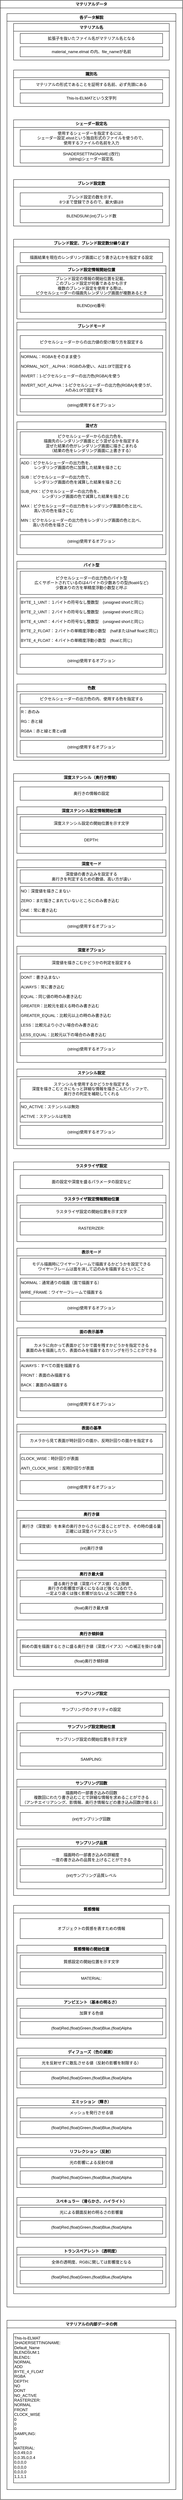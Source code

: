 <mxfile version="22.1.16" type="device">
  <diagram name="ページ1" id="F_xgiDYA5KZkH7zyrJZr">
    <mxGraphModel dx="2206" dy="1286" grid="1" gridSize="10" guides="1" tooltips="1" connect="1" arrows="1" fold="1" page="1" pageScale="1" pageWidth="827" pageHeight="1169" math="0" shadow="0">
      <root>
        <mxCell id="0" />
        <mxCell id="1" parent="0" />
        <mxCell id="cBP3mdUdwcwwjYfgzpu0-2" value="マテリアルデータ" style="swimlane;whiteSpace=wrap;html=1;swimlaneFillColor=default;" parent="1" vertex="1">
          <mxGeometry x="130" y="80" width="550" height="7530" as="geometry" />
        </mxCell>
        <mxCell id="bV-nZe_him1r6Ht0tL01-2" value="各データ解説" style="swimlane;whiteSpace=wrap;html=1;swimlaneFillColor=default;" parent="cBP3mdUdwcwwjYfgzpu0-2" vertex="1">
          <mxGeometry x="20" y="40" width="510" height="6910" as="geometry" />
        </mxCell>
        <mxCell id="bV-nZe_him1r6Ht0tL01-4" value="マテリアル名" style="swimlane;whiteSpace=wrap;html=1;swimlaneFillColor=default;" parent="bV-nZe_him1r6Ht0tL01-2" vertex="1">
          <mxGeometry x="20" y="30" width="470" height="110" as="geometry" />
        </mxCell>
        <mxCell id="bV-nZe_him1r6Ht0tL01-5" value="拡張子を抜いたファイル名がマテリアル名となる" style="rounded=0;whiteSpace=wrap;html=1;" parent="bV-nZe_him1r6Ht0tL01-4" vertex="1">
          <mxGeometry x="20" y="30" width="430" height="30" as="geometry" />
        </mxCell>
        <mxCell id="bV-nZe_him1r6Ht0tL01-6" value="material_name.elmat の内、file_nameが名前" style="rounded=0;whiteSpace=wrap;html=1;" parent="bV-nZe_him1r6Ht0tL01-4" vertex="1">
          <mxGeometry x="20" y="70" width="430" height="30" as="geometry" />
        </mxCell>
        <mxCell id="bV-nZe_him1r6Ht0tL01-7" value="識別名" style="swimlane;whiteSpace=wrap;html=1;swimlaneFillColor=default;" parent="bV-nZe_him1r6Ht0tL01-2" vertex="1">
          <mxGeometry x="20" y="170" width="470" height="110" as="geometry" />
        </mxCell>
        <mxCell id="bV-nZe_him1r6Ht0tL01-8" value="マテリアルの形式であることを証明する名前、必ず先頭にある" style="rounded=0;whiteSpace=wrap;html=1;" parent="bV-nZe_him1r6Ht0tL01-7" vertex="1">
          <mxGeometry x="20" y="29" width="430" height="30" as="geometry" />
        </mxCell>
        <mxCell id="bV-nZe_him1r6Ht0tL01-9" value="This-Is-ELMATという文字列" style="rounded=0;whiteSpace=wrap;html=1;" parent="bV-nZe_him1r6Ht0tL01-7" vertex="1">
          <mxGeometry x="20" y="69" width="430" height="31" as="geometry" />
        </mxCell>
        <mxCell id="bV-nZe_him1r6Ht0tL01-10" value="シェーダー設定名" style="swimlane;whiteSpace=wrap;html=1;swimlaneFillColor=default;" parent="bV-nZe_him1r6Ht0tL01-2" vertex="1">
          <mxGeometry x="20" y="320" width="470" height="140" as="geometry" />
        </mxCell>
        <mxCell id="bV-nZe_him1r6Ht0tL01-11" value="使用するシェーダーを指定するには、&lt;br&gt;シェーダー設定.elsstという独自形式のファイルを使うので、&lt;br&gt;使用するファイルの名前を入力" style="rounded=0;whiteSpace=wrap;html=1;" parent="bV-nZe_him1r6Ht0tL01-10" vertex="1">
          <mxGeometry x="20" y="30" width="430" height="50" as="geometry" />
        </mxCell>
        <mxCell id="bV-nZe_him1r6Ht0tL01-12" value="SHADERSETTINGNAME:(改行)&lt;br&gt;(string)シェーダー設定名" style="rounded=0;whiteSpace=wrap;html=1;" parent="bV-nZe_him1r6Ht0tL01-10" vertex="1">
          <mxGeometry x="20" y="90" width="430" height="40" as="geometry" />
        </mxCell>
        <mxCell id="bV-nZe_him1r6Ht0tL01-26" value="ブレンド設定数" style="swimlane;whiteSpace=wrap;html=1;swimlaneFillColor=default;" parent="bV-nZe_him1r6Ht0tL01-2" vertex="1">
          <mxGeometry x="20" y="500" width="470" height="140" as="geometry" />
        </mxCell>
        <mxCell id="bV-nZe_him1r6Ht0tL01-27" value="ブレンド設定の数を示す、&lt;br&gt;8つまで登録できるので、最大値は8" style="rounded=0;whiteSpace=wrap;html=1;" parent="bV-nZe_him1r6Ht0tL01-26" vertex="1">
          <mxGeometry x="20" y="40" width="430" height="40" as="geometry" />
        </mxCell>
        <mxCell id="bV-nZe_him1r6Ht0tL01-28" value="BLENDSUM:(int)ブレンド数" style="rounded=0;whiteSpace=wrap;html=1;" parent="bV-nZe_him1r6Ht0tL01-26" vertex="1">
          <mxGeometry x="20" y="90" width="430" height="40" as="geometry" />
        </mxCell>
        <mxCell id="bV-nZe_him1r6Ht0tL01-13" value="ブレンド設定、ブレンド設定数分繰り返す" style="swimlane;whiteSpace=wrap;html=1;swimlaneFillColor=default;" parent="bV-nZe_him1r6Ht0tL01-2" vertex="1">
          <mxGeometry x="20" y="680" width="470" height="1570" as="geometry" />
        </mxCell>
        <mxCell id="bV-nZe_him1r6Ht0tL01-29" value="ブレンド設定情報開始位置" style="swimlane;whiteSpace=wrap;html=1;swimlaneFillColor=default;" parent="bV-nZe_him1r6Ht0tL01-13" vertex="1">
          <mxGeometry x="10" y="80" width="450" height="160" as="geometry" />
        </mxCell>
        <mxCell id="bV-nZe_him1r6Ht0tL01-30" value="ブレンド設定の情報の開始位置を記載、&lt;br&gt;このブレンド設定が何番であるかも示す&lt;br&gt;複数のブレンド設定を使用する際は、&lt;br&gt;ピクセルシェーダーの描画先レンダリング画面が複数あるとき" style="rounded=0;whiteSpace=wrap;html=1;" parent="bV-nZe_him1r6Ht0tL01-29" vertex="1">
          <mxGeometry x="10" y="30" width="430" height="60" as="geometry" />
        </mxCell>
        <mxCell id="bV-nZe_him1r6Ht0tL01-31" value="BLEND(int)番号:" style="rounded=0;whiteSpace=wrap;html=1;" parent="bV-nZe_him1r6Ht0tL01-29" vertex="1">
          <mxGeometry x="10" y="100" width="430" height="40" as="geometry" />
        </mxCell>
        <mxCell id="bV-nZe_him1r6Ht0tL01-33" value="ブレンドモード" style="swimlane;whiteSpace=wrap;html=1;swimlaneFillColor=default;" parent="bV-nZe_him1r6Ht0tL01-13" vertex="1">
          <mxGeometry x="10" y="250" width="450" height="280" as="geometry" />
        </mxCell>
        <mxCell id="bV-nZe_him1r6Ht0tL01-34" value="ピクセルシェーダーからの出力値の受け取り方を設定する&lt;br&gt;" style="rounded=0;whiteSpace=wrap;html=1;" parent="bV-nZe_him1r6Ht0tL01-33" vertex="1">
          <mxGeometry x="10" y="40" width="430" height="40" as="geometry" />
        </mxCell>
        <mxCell id="bV-nZe_him1r6Ht0tL01-35" value="(string)使用するオプション" style="rounded=0;whiteSpace=wrap;html=1;" parent="bV-nZe_him1r6Ht0tL01-33" vertex="1">
          <mxGeometry x="10" y="230" width="430" height="40" as="geometry" />
        </mxCell>
        <mxCell id="bV-nZe_him1r6Ht0tL01-36" value="NORMAL：RGBAをそのまま使う&lt;br&gt;&lt;br&gt;NORMAL_NOT＿ALPHA：RGBのみ使い、Aは1.0fで固定する&lt;br&gt;&lt;br&gt;INVERT：1-ピクセルシェーダーの出力色(RGBA)を使う&lt;br&gt;&lt;br&gt;INVERT_NOT_ALPHA：1-ピクセルシェーダーの出力色(RGBA)を使うが、&lt;br&gt;&lt;div style=&quot;&quot;&gt;&lt;span style=&quot;background-color: initial;&quot;&gt;　　　　　　　　　　　 Aのみ1.0fで固定する&lt;/span&gt;&lt;/div&gt;" style="rounded=0;whiteSpace=wrap;html=1;verticalAlign=top;align=left;" parent="bV-nZe_him1r6Ht0tL01-33" vertex="1">
          <mxGeometry x="10" y="90" width="430" height="130" as="geometry" />
        </mxCell>
        <mxCell id="bV-nZe_him1r6Ht0tL01-37" value="混ぜ方" style="swimlane;whiteSpace=wrap;html=1;swimlaneFillColor=default;" parent="bV-nZe_him1r6Ht0tL01-13" vertex="1">
          <mxGeometry x="10" y="550" width="450" height="400" as="geometry" />
        </mxCell>
        <mxCell id="bV-nZe_him1r6Ht0tL01-38" value="ピクセルシェーダーからの出力色を、&lt;br&gt;描画先のレンダリング画面とどう混ぜるかを指定する&lt;br&gt;混ぜた結果の色がレンダリング画面に描きこまれる&lt;br&gt;（結果の色をレンダリング画面に上書きする）" style="rounded=0;whiteSpace=wrap;html=1;" parent="bV-nZe_him1r6Ht0tL01-37" vertex="1">
          <mxGeometry x="10" y="30" width="430" height="70" as="geometry" />
        </mxCell>
        <mxCell id="bV-nZe_him1r6Ht0tL01-39" value="(string)使用するオプション" style="rounded=0;whiteSpace=wrap;html=1;" parent="bV-nZe_him1r6Ht0tL01-37" vertex="1">
          <mxGeometry x="10" y="340" width="430" height="40" as="geometry" />
        </mxCell>
        <mxCell id="bV-nZe_him1r6Ht0tL01-40" value="ADD：ピクセルシェーダーの出力色を、&lt;br&gt;　　　 レンダリング画面の色に加算した結果を描きこむ&lt;br&gt;&lt;br&gt;SUB：ピクセルシェーダーの出力色で、&lt;br&gt;　　　 レンダリング画面の色を減算した結果を描きこむ&lt;br&gt;&lt;br&gt;SUB_PIX：ピクセルシェーダーの出力色を、&lt;br&gt;　　　　　 レンダリング画面の色で減算した結果を描きこむ&lt;br&gt;&lt;br&gt;MAX：ピクセルシェーダーの出力色をレンダリング画面の色と比べ、&lt;br&gt;　　　 高い方の色を描きこむ&lt;br&gt;&lt;br&gt;MIN：ピクセルシェーダーの出力色をレンダリング画面の色と比べ、&lt;br&gt;　　　高い方の色を描きこむ" style="rounded=0;whiteSpace=wrap;html=1;verticalAlign=top;align=left;" parent="bV-nZe_him1r6Ht0tL01-37" vertex="1">
          <mxGeometry x="10" y="110" width="430" height="220" as="geometry" />
        </mxCell>
        <mxCell id="bV-nZe_him1r6Ht0tL01-42" value="バイト型" style="swimlane;whiteSpace=wrap;html=1;swimlaneFillColor=default;" parent="bV-nZe_him1r6Ht0tL01-13" vertex="1">
          <mxGeometry x="10" y="970" width="450" height="340" as="geometry" />
        </mxCell>
        <mxCell id="bV-nZe_him1r6Ht0tL01-43" value="ピクセルシェーダーの出力色のバイト型&lt;br&gt;広くサポートされているのは4バイトの少数ありの型(float4など)&lt;br&gt;少数ありの方を単精度浮動小数型と呼ぶ" style="rounded=0;whiteSpace=wrap;html=1;" parent="bV-nZe_him1r6Ht0tL01-42" vertex="1">
          <mxGeometry x="10" y="30" width="430" height="70" as="geometry" />
        </mxCell>
        <mxCell id="bV-nZe_him1r6Ht0tL01-44" value="(string)使用するオプション" style="rounded=0;whiteSpace=wrap;html=1;" parent="bV-nZe_him1r6Ht0tL01-42" vertex="1">
          <mxGeometry x="10" y="280" width="430" height="40" as="geometry" />
        </mxCell>
        <mxCell id="bV-nZe_him1r6Ht0tL01-45" value="BYTE_1_UINT：１バイトの符号なし整数型　(unsigned shortと同じ)&lt;br&gt;&lt;br&gt;BYTE_2_UINT：２バイトの符号なし整数型　(unsigned shortと同じ)&lt;br&gt;&lt;br&gt;BYTE_4_UINT：４バイトの符号なし整数型　(unsigned shortと同じ)&lt;br&gt;&lt;br&gt;BYTE_2_FLOAT：２バイトの単精度浮動小数型　(halfまたはhalf floatと同じ)&lt;br&gt;&lt;br&gt;BYTE_4_FLOAT：４バイトの単精度浮動小数型　(floatと同じ)" style="rounded=0;whiteSpace=wrap;html=1;verticalAlign=top;align=left;" parent="bV-nZe_him1r6Ht0tL01-42" vertex="1">
          <mxGeometry x="10" y="110" width="430" height="150" as="geometry" />
        </mxCell>
        <mxCell id="bV-nZe_him1r6Ht0tL01-46" value="色数" style="swimlane;whiteSpace=wrap;html=1;swimlaneFillColor=default;" parent="bV-nZe_him1r6Ht0tL01-13" vertex="1">
          <mxGeometry x="10" y="1340" width="450" height="220" as="geometry" />
        </mxCell>
        <mxCell id="bV-nZe_him1r6Ht0tL01-47" value="ピクセルシェーダーの出力色の内、使用する色を指定する" style="rounded=0;whiteSpace=wrap;html=1;" parent="bV-nZe_him1r6Ht0tL01-46" vertex="1">
          <mxGeometry x="10" y="30" width="430" height="30" as="geometry" />
        </mxCell>
        <mxCell id="bV-nZe_him1r6Ht0tL01-48" value="(string)使用するオプション" style="rounded=0;whiteSpace=wrap;html=1;" parent="bV-nZe_him1r6Ht0tL01-46" vertex="1">
          <mxGeometry x="10" y="170" width="430" height="40" as="geometry" />
        </mxCell>
        <mxCell id="bV-nZe_him1r6Ht0tL01-49" value="R：赤のみ&lt;br&gt;&lt;br&gt;RG：赤と緑&lt;br&gt;&lt;br&gt;RGBA：赤と緑と青とα値" style="rounded=0;whiteSpace=wrap;html=1;verticalAlign=top;align=left;" parent="bV-nZe_him1r6Ht0tL01-46" vertex="1">
          <mxGeometry x="10" y="70" width="430" height="90" as="geometry" />
        </mxCell>
        <mxCell id="5v8WPzHgnq5go58emHB5-114" value="描画結果を現在のレンダリング画面にどう書き込むかを指定する設定" style="rounded=0;whiteSpace=wrap;html=1;" vertex="1" parent="bV-nZe_him1r6Ht0tL01-13">
          <mxGeometry x="20" y="40" width="430" height="30" as="geometry" />
        </mxCell>
        <mxCell id="bV-nZe_him1r6Ht0tL01-50" value="深度ステンシル（奥行き情報）" style="swimlane;whiteSpace=wrap;html=1;swimlaneFillColor=default;" parent="bV-nZe_him1r6Ht0tL01-2" vertex="1">
          <mxGeometry x="20" y="2290" width="470" height="1130" as="geometry" />
        </mxCell>
        <mxCell id="bV-nZe_him1r6Ht0tL01-51" value="深度ステンシル設定情報開始位置" style="swimlane;whiteSpace=wrap;html=1;swimlaneFillColor=default;" parent="bV-nZe_him1r6Ht0tL01-50" vertex="1">
          <mxGeometry x="10" y="100" width="450" height="140" as="geometry" />
        </mxCell>
        <mxCell id="bV-nZe_him1r6Ht0tL01-52" value="深度ステンシル設定の開始位置を示す文字" style="rounded=0;whiteSpace=wrap;html=1;" parent="bV-nZe_him1r6Ht0tL01-51" vertex="1">
          <mxGeometry x="10" y="30" width="430" height="40" as="geometry" />
        </mxCell>
        <mxCell id="bV-nZe_him1r6Ht0tL01-53" value="DEPTH:" style="rounded=0;whiteSpace=wrap;html=1;" parent="bV-nZe_him1r6Ht0tL01-51" vertex="1">
          <mxGeometry x="10" y="80" width="430" height="40" as="geometry" />
        </mxCell>
        <mxCell id="bV-nZe_him1r6Ht0tL01-54" value="深度モード" style="swimlane;whiteSpace=wrap;html=1;swimlaneFillColor=default;" parent="bV-nZe_him1r6Ht0tL01-50" vertex="1">
          <mxGeometry x="10" y="260" width="450" height="230" as="geometry" />
        </mxCell>
        <mxCell id="bV-nZe_him1r6Ht0tL01-55" value="深度値の書き込みを設定する&lt;br&gt;奥行きを判定するための数値、高い方が遠い" style="rounded=0;whiteSpace=wrap;html=1;" parent="bV-nZe_him1r6Ht0tL01-54" vertex="1">
          <mxGeometry x="10" y="30" width="430" height="40" as="geometry" />
        </mxCell>
        <mxCell id="bV-nZe_him1r6Ht0tL01-56" value="(string)使用するオプション" style="rounded=0;whiteSpace=wrap;html=1;" parent="bV-nZe_him1r6Ht0tL01-54" vertex="1">
          <mxGeometry x="10" y="180" width="430" height="40" as="geometry" />
        </mxCell>
        <mxCell id="bV-nZe_him1r6Ht0tL01-57" value="NO：深度値を描きこまない&lt;br&gt;&lt;br&gt;ZERO：まだ描きこまれていないところにのみ書き込む&lt;br&gt;&lt;br&gt;ONE：常に書き込む" style="rounded=0;whiteSpace=wrap;html=1;verticalAlign=top;align=left;" parent="bV-nZe_him1r6Ht0tL01-54" vertex="1">
          <mxGeometry x="10" y="80" width="430" height="90" as="geometry" />
        </mxCell>
        <mxCell id="bV-nZe_him1r6Ht0tL01-58" value="深度オプション" style="swimlane;whiteSpace=wrap;html=1;swimlaneFillColor=default;" parent="bV-nZe_him1r6Ht0tL01-50" vertex="1">
          <mxGeometry x="10" y="520" width="450" height="350" as="geometry" />
        </mxCell>
        <mxCell id="bV-nZe_him1r6Ht0tL01-59" value="深度値を描きこむかどうかの判定を設定する" style="rounded=0;whiteSpace=wrap;html=1;" parent="bV-nZe_him1r6Ht0tL01-58" vertex="1">
          <mxGeometry x="10" y="30" width="430" height="40" as="geometry" />
        </mxCell>
        <mxCell id="bV-nZe_him1r6Ht0tL01-60" value="(string)使用するオプション" style="rounded=0;whiteSpace=wrap;html=1;" parent="bV-nZe_him1r6Ht0tL01-58" vertex="1">
          <mxGeometry x="10" y="290" width="430" height="40" as="geometry" />
        </mxCell>
        <mxCell id="bV-nZe_him1r6Ht0tL01-61" value="DONT：書き込まない&lt;br&gt;&lt;br&gt;ALWAYS：常に書き込む&lt;br&gt;&lt;br&gt;EQUAL：同じ値の時のみ書き込む&lt;br&gt;&lt;br&gt;GREATER：比較元を超える時のみ書き込む&lt;br&gt;&lt;br&gt;GREATER_EQUAL：比較元以上の時のみ書き込む&lt;br&gt;&lt;br&gt;LESS：比較元より小さい場合のみ書き込む&lt;br&gt;&lt;br&gt;LESS_EQUAL：比較元以下の場合のみ書き込む" style="rounded=0;whiteSpace=wrap;html=1;verticalAlign=top;align=left;" parent="bV-nZe_him1r6Ht0tL01-58" vertex="1">
          <mxGeometry x="10" y="80" width="430" height="200" as="geometry" />
        </mxCell>
        <mxCell id="bV-nZe_him1r6Ht0tL01-62" value="ステンシル設定" style="swimlane;whiteSpace=wrap;html=1;swimlaneFillColor=default;" parent="bV-nZe_him1r6Ht0tL01-50" vertex="1">
          <mxGeometry x="10" y="890" width="450" height="230" as="geometry" />
        </mxCell>
        <mxCell id="bV-nZe_him1r6Ht0tL01-63" value="ステンシルを使用するかどうかを指定する&lt;br&gt;深度を描きこむときにもっと詳細な情報を描きこんだバッファで、&lt;br&gt;奥行きの判定を補助してくれる" style="rounded=0;whiteSpace=wrap;html=1;" parent="bV-nZe_him1r6Ht0tL01-62" vertex="1">
          <mxGeometry x="10" y="30" width="430" height="60" as="geometry" />
        </mxCell>
        <mxCell id="bV-nZe_him1r6Ht0tL01-64" value="(string)使用するオプション" style="rounded=0;whiteSpace=wrap;html=1;" parent="bV-nZe_him1r6Ht0tL01-62" vertex="1">
          <mxGeometry x="10" y="170" width="430" height="40" as="geometry" />
        </mxCell>
        <mxCell id="bV-nZe_him1r6Ht0tL01-65" value="NO_ACTIVE：ステンシルは無効&lt;br&gt;&lt;br&gt;ACTIVE：ステンシルは有効" style="rounded=0;whiteSpace=wrap;html=1;verticalAlign=top;align=left;" parent="bV-nZe_him1r6Ht0tL01-62" vertex="1">
          <mxGeometry x="10" y="100" width="430" height="60" as="geometry" />
        </mxCell>
        <mxCell id="5v8WPzHgnq5go58emHB5-112" value="奥行きの情報の設定" style="rounded=0;whiteSpace=wrap;html=1;" vertex="1" parent="bV-nZe_him1r6Ht0tL01-50">
          <mxGeometry x="20" y="40" width="430" height="40" as="geometry" />
        </mxCell>
        <mxCell id="bV-nZe_him1r6Ht0tL01-72" value="ラスタライザ設定" style="swimlane;whiteSpace=wrap;html=1;swimlaneFillColor=default;" parent="bV-nZe_him1r6Ht0tL01-2" vertex="1">
          <mxGeometry x="20" y="3460" width="470" height="1550" as="geometry" />
        </mxCell>
        <mxCell id="bV-nZe_him1r6Ht0tL01-73" value="ラスタライザ設定情報開始位置" style="swimlane;whiteSpace=wrap;html=1;swimlaneFillColor=default;" parent="bV-nZe_him1r6Ht0tL01-72" vertex="1">
          <mxGeometry x="10" y="100" width="450" height="140" as="geometry" />
        </mxCell>
        <mxCell id="bV-nZe_him1r6Ht0tL01-74" value="ラスタライザ設定の開始位置を示す文字" style="rounded=0;whiteSpace=wrap;html=1;" parent="bV-nZe_him1r6Ht0tL01-73" vertex="1">
          <mxGeometry x="10" y="30" width="430" height="40" as="geometry" />
        </mxCell>
        <mxCell id="bV-nZe_him1r6Ht0tL01-75" value="RASTERIZER:" style="rounded=0;whiteSpace=wrap;html=1;" parent="bV-nZe_him1r6Ht0tL01-73" vertex="1">
          <mxGeometry x="10" y="80" width="430" height="40" as="geometry" />
        </mxCell>
        <mxCell id="bV-nZe_him1r6Ht0tL01-76" value="表示モード" style="swimlane;whiteSpace=wrap;html=1;swimlaneFillColor=default;" parent="bV-nZe_him1r6Ht0tL01-72" vertex="1">
          <mxGeometry x="10" y="260" width="450" height="220" as="geometry" />
        </mxCell>
        <mxCell id="bV-nZe_him1r6Ht0tL01-77" value="モデル描画時にワイヤーフレームで描画するかどうかを設定できる&lt;br&gt;ワイヤーフレームは面を消して辺のみを描画するということ" style="rounded=0;whiteSpace=wrap;html=1;" parent="bV-nZe_him1r6Ht0tL01-76" vertex="1">
          <mxGeometry x="10" y="30" width="430" height="50" as="geometry" />
        </mxCell>
        <mxCell id="bV-nZe_him1r6Ht0tL01-78" value="(string)使用するオプション" style="rounded=0;whiteSpace=wrap;html=1;" parent="bV-nZe_him1r6Ht0tL01-76" vertex="1">
          <mxGeometry x="10" y="160" width="430" height="40" as="geometry" />
        </mxCell>
        <mxCell id="bV-nZe_him1r6Ht0tL01-79" value="NORMAL：通常通りの描画（面で描画する）&lt;br&gt;&lt;br&gt;WIRE_FRAME：ワイヤーフレームで描画する" style="rounded=0;whiteSpace=wrap;html=1;verticalAlign=top;align=left;" parent="bV-nZe_him1r6Ht0tL01-76" vertex="1">
          <mxGeometry x="10" y="90" width="430" height="60" as="geometry" />
        </mxCell>
        <mxCell id="bV-nZe_him1r6Ht0tL01-80" value="面の表示基準" style="swimlane;whiteSpace=wrap;html=1;swimlaneFillColor=default;" parent="bV-nZe_him1r6Ht0tL01-72" vertex="1">
          <mxGeometry x="10" y="500" width="450" height="270" as="geometry" />
        </mxCell>
        <mxCell id="bV-nZe_him1r6Ht0tL01-81" value="カメラに向かって表面かどうかで面を残すかどうかを指定できる&lt;br&gt;裏面のみを描画したり、表面のみを描画するカリングを行うことができる" style="rounded=0;whiteSpace=wrap;html=1;" parent="bV-nZe_him1r6Ht0tL01-80" vertex="1">
          <mxGeometry x="10" y="30" width="430" height="60" as="geometry" />
        </mxCell>
        <mxCell id="bV-nZe_him1r6Ht0tL01-82" value="(string)使用するオプション" style="rounded=0;whiteSpace=wrap;html=1;" parent="bV-nZe_him1r6Ht0tL01-80" vertex="1">
          <mxGeometry x="10" y="210" width="430" height="40" as="geometry" />
        </mxCell>
        <mxCell id="bV-nZe_him1r6Ht0tL01-83" value="ALWAYS：すべての面を描画する&lt;br&gt;&lt;br&gt;FRONT：表面のみ描画する&lt;br&gt;&lt;br&gt;BACK：裏面のみ描画する" style="rounded=0;whiteSpace=wrap;html=1;verticalAlign=top;align=left;" parent="bV-nZe_him1r6Ht0tL01-80" vertex="1">
          <mxGeometry x="10" y="100" width="430" height="90" as="geometry" />
        </mxCell>
        <mxCell id="bV-nZe_him1r6Ht0tL01-84" value="表面の基準" style="swimlane;whiteSpace=wrap;html=1;swimlaneFillColor=default;" parent="bV-nZe_him1r6Ht0tL01-72" vertex="1">
          <mxGeometry x="10" y="790" width="450" height="230" as="geometry" />
        </mxCell>
        <mxCell id="bV-nZe_him1r6Ht0tL01-85" value="カメラから見て表面が時計回りの面か、反時計回りの面かを指定する" style="rounded=0;whiteSpace=wrap;html=1;" parent="bV-nZe_him1r6Ht0tL01-84" vertex="1">
          <mxGeometry x="10" y="30" width="430" height="40" as="geometry" />
        </mxCell>
        <mxCell id="bV-nZe_him1r6Ht0tL01-86" value="(string)使用するオプション" style="rounded=0;whiteSpace=wrap;html=1;" parent="bV-nZe_him1r6Ht0tL01-84" vertex="1">
          <mxGeometry x="10" y="170" width="430" height="40" as="geometry" />
        </mxCell>
        <mxCell id="bV-nZe_him1r6Ht0tL01-87" value="CLOCK_WISE：時計回りが表面&lt;br&gt;&lt;br&gt;ANTI_CLOCK_WISE：反時計回りが表面" style="rounded=0;whiteSpace=wrap;html=1;verticalAlign=top;align=left;" parent="bV-nZe_him1r6Ht0tL01-84" vertex="1">
          <mxGeometry x="10" y="90" width="430" height="60" as="geometry" />
        </mxCell>
        <mxCell id="bV-nZe_him1r6Ht0tL01-88" value="奥行き値" style="swimlane;whiteSpace=wrap;html=1;swimlaneFillColor=default;" parent="bV-nZe_him1r6Ht0tL01-72" vertex="1">
          <mxGeometry x="10" y="1050" width="450" height="150" as="geometry" />
        </mxCell>
        <mxCell id="bV-nZe_him1r6Ht0tL01-89" value="奥行き（深度値）を本来の奥行きからさらに盛ることができ、その時の盛る量&lt;br&gt;正確には深度バイアスという" style="rounded=0;whiteSpace=wrap;html=1;" parent="bV-nZe_him1r6Ht0tL01-88" vertex="1">
          <mxGeometry x="10" y="30" width="430" height="50" as="geometry" />
        </mxCell>
        <mxCell id="bV-nZe_him1r6Ht0tL01-91" value="(int)奥行き値" style="rounded=0;whiteSpace=wrap;html=1;verticalAlign=top;align=center;" parent="bV-nZe_him1r6Ht0tL01-88" vertex="1">
          <mxGeometry x="10" y="100" width="430" height="30" as="geometry" />
        </mxCell>
        <mxCell id="bV-nZe_him1r6Ht0tL01-92" value="奥行き最大値" style="swimlane;whiteSpace=wrap;html=1;swimlaneFillColor=default;" parent="bV-nZe_him1r6Ht0tL01-72" vertex="1">
          <mxGeometry x="10" y="1230" width="450" height="150" as="geometry" />
        </mxCell>
        <mxCell id="bV-nZe_him1r6Ht0tL01-93" value="盛る奥行き値（深度バイアス値）の上限値&lt;br&gt;奥行きの影響度が遠くになるほど強くなるので、&lt;br&gt;一定より遠くは強く影響が出ないように調整できる" style="rounded=0;whiteSpace=wrap;html=1;" parent="bV-nZe_him1r6Ht0tL01-92" vertex="1">
          <mxGeometry x="10" y="30" width="430" height="50" as="geometry" />
        </mxCell>
        <mxCell id="bV-nZe_him1r6Ht0tL01-94" value="(float)奥行き最大値" style="rounded=0;whiteSpace=wrap;html=1;verticalAlign=top;align=center;" parent="bV-nZe_him1r6Ht0tL01-92" vertex="1">
          <mxGeometry x="10" y="100" width="430" height="30" as="geometry" />
        </mxCell>
        <mxCell id="bV-nZe_him1r6Ht0tL01-95" value="奥行き傾斜値" style="swimlane;whiteSpace=wrap;html=1;swimlaneFillColor=default;startSize=23;" parent="bV-nZe_him1r6Ht0tL01-72" vertex="1">
          <mxGeometry x="10" y="1410" width="450" height="120" as="geometry" />
        </mxCell>
        <mxCell id="bV-nZe_him1r6Ht0tL01-96" value="斜めの面を描画するときに盛る奥行き値（深度バイアス）への補正を掛ける値" style="rounded=0;whiteSpace=wrap;html=1;" parent="bV-nZe_him1r6Ht0tL01-95" vertex="1">
          <mxGeometry x="10" y="30" width="430" height="40" as="geometry" />
        </mxCell>
        <mxCell id="bV-nZe_him1r6Ht0tL01-97" value="(float)奥行き傾斜値" style="rounded=0;whiteSpace=wrap;html=1;verticalAlign=top;align=center;" parent="bV-nZe_him1r6Ht0tL01-95" vertex="1">
          <mxGeometry x="10" y="80" width="430" height="30" as="geometry" />
        </mxCell>
        <mxCell id="5v8WPzHgnq5go58emHB5-111" value="面の設定や深度を盛るパラメータの設定など" style="rounded=0;whiteSpace=wrap;html=1;" vertex="1" parent="bV-nZe_him1r6Ht0tL01-72">
          <mxGeometry x="20" y="40" width="430" height="40" as="geometry" />
        </mxCell>
        <mxCell id="bV-nZe_him1r6Ht0tL01-98" value="サンプリング設定" style="swimlane;whiteSpace=wrap;html=1;swimlaneFillColor=default;" parent="bV-nZe_him1r6Ht0tL01-2" vertex="1">
          <mxGeometry x="20" y="5050" width="470" height="620" as="geometry" />
        </mxCell>
        <mxCell id="bV-nZe_him1r6Ht0tL01-99" value="サンプリング設定開始位置" style="swimlane;whiteSpace=wrap;html=1;swimlaneFillColor=default;" parent="bV-nZe_him1r6Ht0tL01-98" vertex="1">
          <mxGeometry x="10" y="100" width="450" height="140" as="geometry" />
        </mxCell>
        <mxCell id="bV-nZe_him1r6Ht0tL01-100" value="サンプリング設定の開始位置を示す文字" style="rounded=0;whiteSpace=wrap;html=1;" parent="bV-nZe_him1r6Ht0tL01-99" vertex="1">
          <mxGeometry x="10" y="30" width="430" height="40" as="geometry" />
        </mxCell>
        <mxCell id="bV-nZe_him1r6Ht0tL01-101" value="SAMPLING:" style="rounded=0;whiteSpace=wrap;html=1;" parent="bV-nZe_him1r6Ht0tL01-99" vertex="1">
          <mxGeometry x="10" y="90" width="430" height="40" as="geometry" />
        </mxCell>
        <mxCell id="bV-nZe_him1r6Ht0tL01-102" value="サンプリング回数" style="swimlane;whiteSpace=wrap;html=1;swimlaneFillColor=default;" parent="bV-nZe_him1r6Ht0tL01-98" vertex="1">
          <mxGeometry x="10" y="270" width="450" height="150" as="geometry" />
        </mxCell>
        <mxCell id="bV-nZe_him1r6Ht0tL01-103" value="描画時の一部書き込みの回数&lt;br&gt;複数回にわたり書き込むことで詳細な情報を求めることができる&lt;br&gt;（アンチエイリアシング、影情報、奥行き情報などの書き込み回数が増える）" style="rounded=0;whiteSpace=wrap;html=1;" parent="bV-nZe_him1r6Ht0tL01-102" vertex="1">
          <mxGeometry x="10" y="30" width="430" height="50" as="geometry" />
        </mxCell>
        <mxCell id="bV-nZe_him1r6Ht0tL01-104" value="(int)サンプリング回数" style="rounded=0;whiteSpace=wrap;html=1;" parent="bV-nZe_him1r6Ht0tL01-102" vertex="1">
          <mxGeometry x="10" y="100" width="430" height="40" as="geometry" />
        </mxCell>
        <mxCell id="bV-nZe_him1r6Ht0tL01-123" value="サンプリング品質" style="swimlane;whiteSpace=wrap;html=1;swimlaneFillColor=default;" parent="bV-nZe_him1r6Ht0tL01-98" vertex="1">
          <mxGeometry x="10" y="450" width="450" height="150" as="geometry" />
        </mxCell>
        <mxCell id="bV-nZe_him1r6Ht0tL01-124" value="描画時の一部書き込みの詳細度&lt;br&gt;一度の書き込みの品質を上げることができる" style="rounded=0;whiteSpace=wrap;html=1;" parent="bV-nZe_him1r6Ht0tL01-123" vertex="1">
          <mxGeometry x="10" y="30" width="430" height="50" as="geometry" />
        </mxCell>
        <mxCell id="bV-nZe_him1r6Ht0tL01-125" value="(int)サンプリング品質レベル" style="rounded=0;whiteSpace=wrap;html=1;" parent="bV-nZe_him1r6Ht0tL01-123" vertex="1">
          <mxGeometry x="10" y="90" width="430" height="40" as="geometry" />
        </mxCell>
        <mxCell id="5v8WPzHgnq5go58emHB5-2" value="サンプリングのクオリティの設定" style="rounded=0;whiteSpace=wrap;html=1;" vertex="1" parent="bV-nZe_him1r6Ht0tL01-98">
          <mxGeometry x="20" y="40" width="430" height="40" as="geometry" />
        </mxCell>
        <mxCell id="bV-nZe_him1r6Ht0tL01-126" value="質感情報" style="swimlane;whiteSpace=wrap;html=1;swimlaneFillColor=default;" parent="bV-nZe_him1r6Ht0tL01-2" vertex="1">
          <mxGeometry x="20" y="5700" width="470" height="1170" as="geometry" />
        </mxCell>
        <mxCell id="bV-nZe_him1r6Ht0tL01-127" value="質感情報の開始位置" style="swimlane;whiteSpace=wrap;html=1;swimlaneFillColor=default;" parent="bV-nZe_him1r6Ht0tL01-126" vertex="1">
          <mxGeometry x="10" y="120" width="450" height="130" as="geometry" />
        </mxCell>
        <mxCell id="bV-nZe_him1r6Ht0tL01-128" value="質感設定の開始位置を示す文字" style="rounded=0;whiteSpace=wrap;html=1;" parent="bV-nZe_him1r6Ht0tL01-127" vertex="1">
          <mxGeometry x="10" y="30" width="430" height="40" as="geometry" />
        </mxCell>
        <mxCell id="bV-nZe_him1r6Ht0tL01-129" value="MATERIAL:" style="rounded=0;whiteSpace=wrap;html=1;" parent="bV-nZe_him1r6Ht0tL01-127" vertex="1">
          <mxGeometry x="10" y="80" width="430" height="40" as="geometry" />
        </mxCell>
        <mxCell id="bV-nZe_him1r6Ht0tL01-130" value="アンビエント（基本の明るさ）" style="swimlane;whiteSpace=wrap;html=1;swimlaneFillColor=default;" parent="bV-nZe_him1r6Ht0tL01-126" vertex="1">
          <mxGeometry x="10" y="280" width="450" height="120" as="geometry" />
        </mxCell>
        <mxCell id="bV-nZe_him1r6Ht0tL01-131" value="加算する色値" style="rounded=0;whiteSpace=wrap;html=1;" parent="bV-nZe_him1r6Ht0tL01-130" vertex="1">
          <mxGeometry x="10" y="30" width="430" height="30" as="geometry" />
        </mxCell>
        <mxCell id="bV-nZe_him1r6Ht0tL01-132" value="(float)Red,(float)Green,(float)Blue,(float)Alpha" style="rounded=0;whiteSpace=wrap;html=1;" parent="bV-nZe_him1r6Ht0tL01-130" vertex="1">
          <mxGeometry x="10" y="70" width="430" height="40" as="geometry" />
        </mxCell>
        <mxCell id="bV-nZe_him1r6Ht0tL01-136" value="ディフューズ（色の減衰）" style="swimlane;whiteSpace=wrap;html=1;swimlaneFillColor=default;" parent="bV-nZe_him1r6Ht0tL01-126" vertex="1">
          <mxGeometry x="10" y="430" width="450" height="120" as="geometry" />
        </mxCell>
        <mxCell id="bV-nZe_him1r6Ht0tL01-137" value="光を反射せずに散乱させる値（反射の影響を制限する）" style="rounded=0;whiteSpace=wrap;html=1;" parent="bV-nZe_him1r6Ht0tL01-136" vertex="1">
          <mxGeometry x="10" y="30" width="430" height="30" as="geometry" />
        </mxCell>
        <mxCell id="bV-nZe_him1r6Ht0tL01-138" value="(float)Red,(float)Green,(float)Blue,(float)Alpha" style="rounded=0;whiteSpace=wrap;html=1;" parent="bV-nZe_him1r6Ht0tL01-136" vertex="1">
          <mxGeometry x="10" y="70" width="430" height="40" as="geometry" />
        </mxCell>
        <mxCell id="bV-nZe_him1r6Ht0tL01-139" value="エミッション（輝き）" style="swimlane;whiteSpace=wrap;html=1;swimlaneFillColor=default;" parent="bV-nZe_him1r6Ht0tL01-126" vertex="1">
          <mxGeometry x="10" y="580" width="450" height="120" as="geometry" />
        </mxCell>
        <mxCell id="bV-nZe_him1r6Ht0tL01-140" value="メッシュを発行させる値" style="rounded=0;whiteSpace=wrap;html=1;" parent="bV-nZe_him1r6Ht0tL01-139" vertex="1">
          <mxGeometry x="10" y="30" width="430" height="30" as="geometry" />
        </mxCell>
        <mxCell id="bV-nZe_him1r6Ht0tL01-141" value="(float)Red,(float)Green,(float)Blue,(float)Alpha" style="rounded=0;whiteSpace=wrap;html=1;" parent="bV-nZe_him1r6Ht0tL01-139" vertex="1">
          <mxGeometry x="10" y="70" width="430" height="40" as="geometry" />
        </mxCell>
        <mxCell id="bV-nZe_him1r6Ht0tL01-143" value="リフレクション（反射）" style="swimlane;whiteSpace=wrap;html=1;swimlaneFillColor=default;" parent="bV-nZe_him1r6Ht0tL01-126" vertex="1">
          <mxGeometry x="10" y="730" width="450" height="120" as="geometry" />
        </mxCell>
        <mxCell id="bV-nZe_him1r6Ht0tL01-144" value="光の影響による反射の値" style="rounded=0;whiteSpace=wrap;html=1;" parent="bV-nZe_him1r6Ht0tL01-143" vertex="1">
          <mxGeometry x="10" y="30" width="430" height="30" as="geometry" />
        </mxCell>
        <mxCell id="bV-nZe_him1r6Ht0tL01-145" value="(float)Red,(float)Green,(float)Blue,(float)Alpha" style="rounded=0;whiteSpace=wrap;html=1;" parent="bV-nZe_him1r6Ht0tL01-143" vertex="1">
          <mxGeometry x="10" y="70" width="430" height="40" as="geometry" />
        </mxCell>
        <mxCell id="bV-nZe_him1r6Ht0tL01-146" value="スペキュラー（滑らかさ、ハイライト）" style="swimlane;whiteSpace=wrap;html=1;swimlaneFillColor=default;" parent="bV-nZe_him1r6Ht0tL01-126" vertex="1">
          <mxGeometry x="10" y="880" width="450" height="120" as="geometry" />
        </mxCell>
        <mxCell id="bV-nZe_him1r6Ht0tL01-147" value="光による鏡面反射の明るさの影響量" style="rounded=0;whiteSpace=wrap;html=1;" parent="bV-nZe_him1r6Ht0tL01-146" vertex="1">
          <mxGeometry x="10" y="30" width="430" height="30" as="geometry" />
        </mxCell>
        <mxCell id="bV-nZe_him1r6Ht0tL01-148" value="(float)Red,(float)Green,(float)Blue,(float)Alpha" style="rounded=0;whiteSpace=wrap;html=1;" parent="bV-nZe_him1r6Ht0tL01-146" vertex="1">
          <mxGeometry x="10" y="70" width="430" height="40" as="geometry" />
        </mxCell>
        <mxCell id="bV-nZe_him1r6Ht0tL01-149" value="トランスペアレント（透明度）" style="swimlane;whiteSpace=wrap;html=1;swimlaneFillColor=default;" parent="bV-nZe_him1r6Ht0tL01-126" vertex="1">
          <mxGeometry x="10" y="1030" width="450" height="120" as="geometry" />
        </mxCell>
        <mxCell id="bV-nZe_him1r6Ht0tL01-150" value="全体の透明度、RGBに関しては影響度となる" style="rounded=0;whiteSpace=wrap;html=1;" parent="bV-nZe_him1r6Ht0tL01-149" vertex="1">
          <mxGeometry x="10" y="30" width="430" height="30" as="geometry" />
        </mxCell>
        <mxCell id="bV-nZe_him1r6Ht0tL01-151" value="(float)Red,(float)Green,(float)Blue,(float)Alpha" style="rounded=0;whiteSpace=wrap;html=1;" parent="bV-nZe_him1r6Ht0tL01-149" vertex="1">
          <mxGeometry x="10" y="70" width="430" height="40" as="geometry" />
        </mxCell>
        <mxCell id="5v8WPzHgnq5go58emHB5-1" value="オブジェクトの質感を表すための情報" style="rounded=0;whiteSpace=wrap;html=1;" vertex="1" parent="bV-nZe_him1r6Ht0tL01-126">
          <mxGeometry x="20" y="40" width="430" height="60" as="geometry" />
        </mxCell>
        <mxCell id="5v8WPzHgnq5go58emHB5-115" value="マテリアルの内部データの例" style="swimlane;whiteSpace=wrap;html=1;" vertex="1" parent="cBP3mdUdwcwwjYfgzpu0-2">
          <mxGeometry x="20" y="6990" width="510" height="510" as="geometry" />
        </mxCell>
        <mxCell id="5v8WPzHgnq5go58emHB5-116" value="&lt;div&gt;This-Is-ELMAT&lt;/div&gt;&lt;div&gt;SHADERSETTINGNAME:&lt;/div&gt;&lt;div&gt;Default_Name&lt;/div&gt;&lt;div&gt;BLENDSUM:1&lt;/div&gt;&lt;div&gt;BLEND1:&lt;/div&gt;&lt;div&gt;NORMAL&lt;/div&gt;&lt;div&gt;ADD&lt;/div&gt;&lt;div&gt;BYTE_4_FLOAT&lt;/div&gt;&lt;div&gt;RGBA&lt;/div&gt;&lt;div&gt;DEPTH:&lt;/div&gt;&lt;div&gt;NO&lt;/div&gt;&lt;div&gt;DONT&lt;/div&gt;&lt;div&gt;NO_ACTIVE&lt;/div&gt;&lt;div&gt;RASTERIZER:&lt;/div&gt;&lt;div&gt;NORMAL&lt;/div&gt;&lt;div&gt;FRONT&lt;/div&gt;&lt;div&gt;CLOCK_WISE&lt;/div&gt;&lt;div&gt;0&lt;/div&gt;&lt;div&gt;0&lt;/div&gt;&lt;div&gt;0&lt;/div&gt;&lt;div&gt;SAMPLING:&lt;/div&gt;&lt;div&gt;0&lt;/div&gt;&lt;div&gt;0&lt;/div&gt;&lt;div&gt;MATERIAL:&lt;/div&gt;&lt;div&gt;0,0.49,0,0&lt;/div&gt;&lt;div&gt;0,0.35,0,0.4&lt;/div&gt;&lt;div&gt;0,0,0,0&lt;/div&gt;&lt;div&gt;0,0,0,0&lt;/div&gt;&lt;div&gt;0,0,0,0&lt;/div&gt;&lt;div&gt;1,1,1,1&lt;/div&gt;&lt;div&gt;&lt;br&gt;&lt;/div&gt;" style="rounded=0;whiteSpace=wrap;html=1;align=left;verticalAlign=top;" vertex="1" parent="5v8WPzHgnq5go58emHB5-115">
          <mxGeometry x="20" y="40" width="470" height="450" as="geometry" />
        </mxCell>
      </root>
    </mxGraphModel>
  </diagram>
</mxfile>
